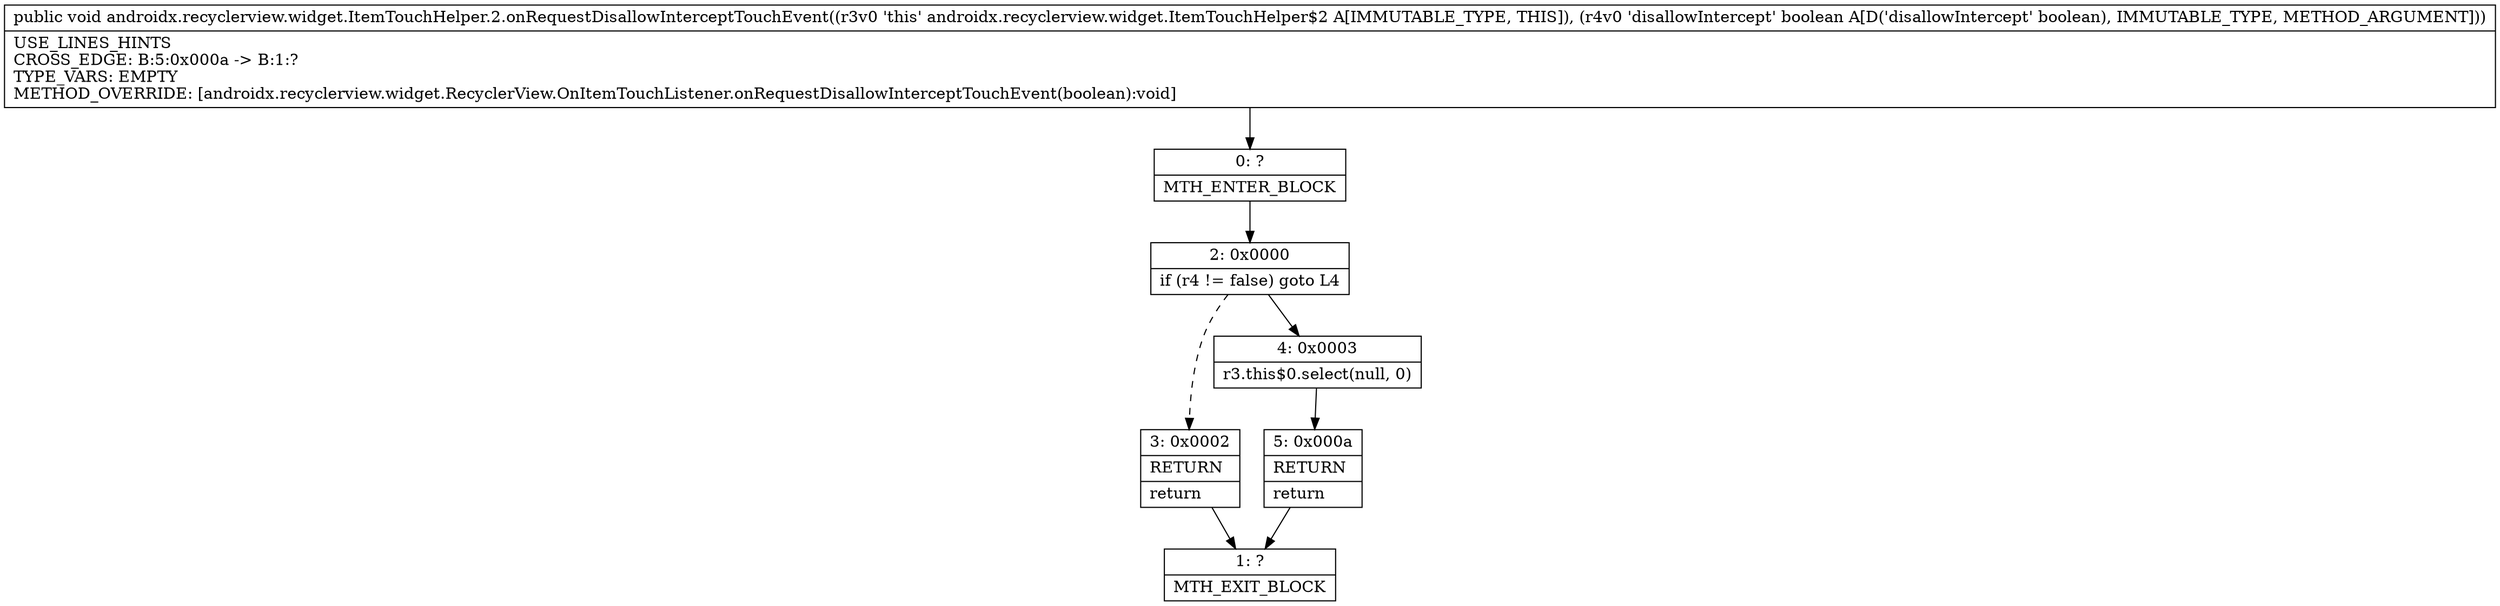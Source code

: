 digraph "CFG forandroidx.recyclerview.widget.ItemTouchHelper.2.onRequestDisallowInterceptTouchEvent(Z)V" {
Node_0 [shape=record,label="{0\:\ ?|MTH_ENTER_BLOCK\l}"];
Node_2 [shape=record,label="{2\:\ 0x0000|if (r4 != false) goto L4\l}"];
Node_3 [shape=record,label="{3\:\ 0x0002|RETURN\l|return\l}"];
Node_1 [shape=record,label="{1\:\ ?|MTH_EXIT_BLOCK\l}"];
Node_4 [shape=record,label="{4\:\ 0x0003|r3.this$0.select(null, 0)\l}"];
Node_5 [shape=record,label="{5\:\ 0x000a|RETURN\l|return\l}"];
MethodNode[shape=record,label="{public void androidx.recyclerview.widget.ItemTouchHelper.2.onRequestDisallowInterceptTouchEvent((r3v0 'this' androidx.recyclerview.widget.ItemTouchHelper$2 A[IMMUTABLE_TYPE, THIS]), (r4v0 'disallowIntercept' boolean A[D('disallowIntercept' boolean), IMMUTABLE_TYPE, METHOD_ARGUMENT]))  | USE_LINES_HINTS\lCROSS_EDGE: B:5:0x000a \-\> B:1:?\lTYPE_VARS: EMPTY\lMETHOD_OVERRIDE: [androidx.recyclerview.widget.RecyclerView.OnItemTouchListener.onRequestDisallowInterceptTouchEvent(boolean):void]\l}"];
MethodNode -> Node_0;Node_0 -> Node_2;
Node_2 -> Node_3[style=dashed];
Node_2 -> Node_4;
Node_3 -> Node_1;
Node_4 -> Node_5;
Node_5 -> Node_1;
}


